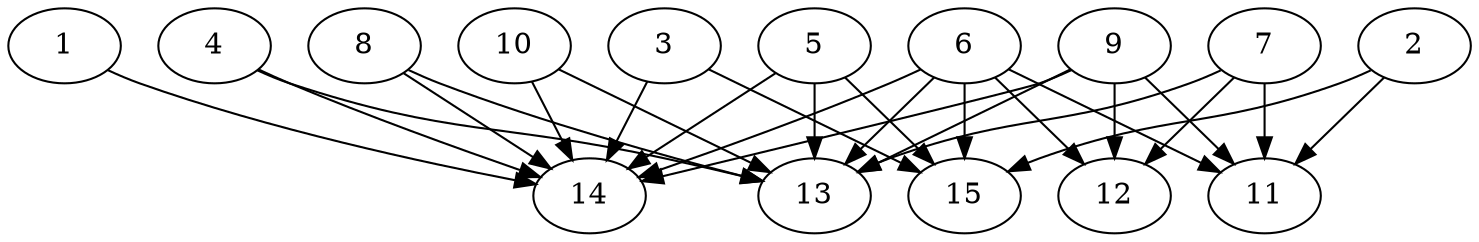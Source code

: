 // DAG automatically generated by daggen at Thu Oct  3 13:59:26 2019
// ./daggen --dot -n 15 --ccr 0.4 --fat 0.9 --regular 0.7 --density 0.9 --mindata 5242880 --maxdata 52428800 
digraph G {
  1 [size="84131840", alpha="0.16", expect_size="33652736"] 
  1 -> 14 [size ="33652736"]
  2 [size="125537280", alpha="0.05", expect_size="50214912"] 
  2 -> 11 [size ="50214912"]
  2 -> 15 [size ="50214912"]
  3 [size="97233920", alpha="0.08", expect_size="38893568"] 
  3 -> 14 [size ="38893568"]
  3 -> 15 [size ="38893568"]
  4 [size="82659840", alpha="0.06", expect_size="33063936"] 
  4 -> 13 [size ="33063936"]
  4 -> 14 [size ="33063936"]
  5 [size="33853440", alpha="0.05", expect_size="13541376"] 
  5 -> 13 [size ="13541376"]
  5 -> 14 [size ="13541376"]
  5 -> 15 [size ="13541376"]
  6 [size="110100480", alpha="0.09", expect_size="44040192"] 
  6 -> 11 [size ="44040192"]
  6 -> 12 [size ="44040192"]
  6 -> 13 [size ="44040192"]
  6 -> 14 [size ="44040192"]
  6 -> 15 [size ="44040192"]
  7 [size="80911360", alpha="0.04", expect_size="32364544"] 
  7 -> 11 [size ="32364544"]
  7 -> 12 [size ="32364544"]
  7 -> 13 [size ="32364544"]
  8 [size="33459200", alpha="0.01", expect_size="13383680"] 
  8 -> 13 [size ="13383680"]
  8 -> 14 [size ="13383680"]
  9 [size="35284480", alpha="0.03", expect_size="14113792"] 
  9 -> 11 [size ="14113792"]
  9 -> 12 [size ="14113792"]
  9 -> 13 [size ="14113792"]
  9 -> 14 [size ="14113792"]
  10 [size="57556480", alpha="0.11", expect_size="23022592"] 
  10 -> 13 [size ="23022592"]
  10 -> 14 [size ="23022592"]
  11 [size="27709440", alpha="0.17", expect_size="11083776"] 
  12 [size="123194880", alpha="0.10", expect_size="49277952"] 
  13 [size="33269760", alpha="0.06", expect_size="13307904"] 
  14 [size="77757440", alpha="0.05", expect_size="31102976"] 
  15 [size="115069440", alpha="0.08", expect_size="46027776"] 
}
